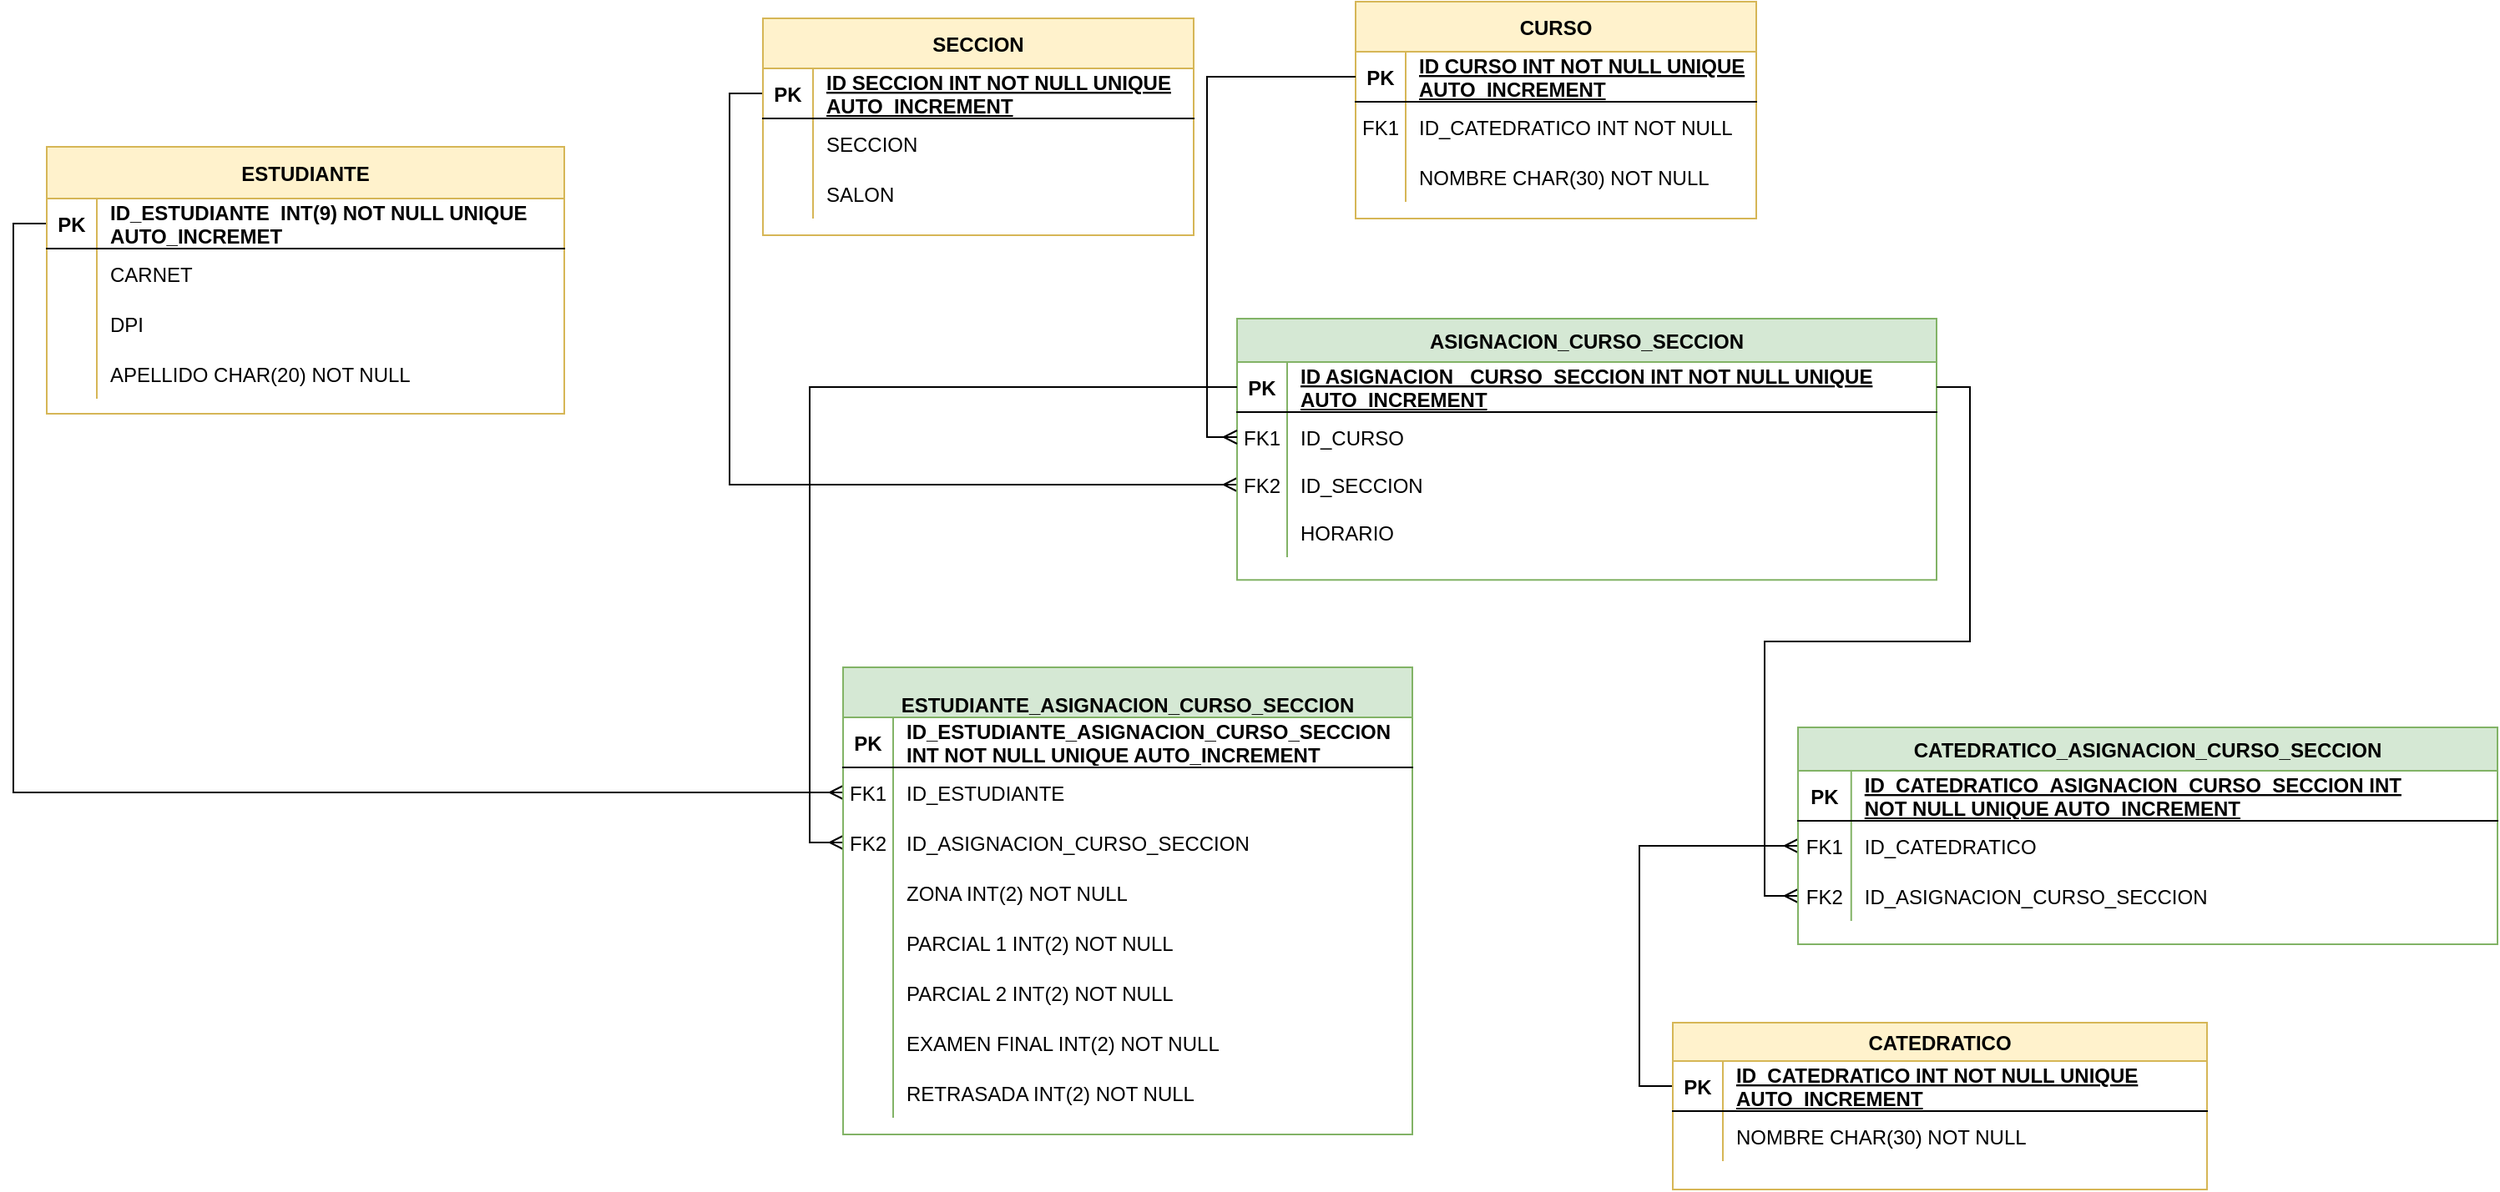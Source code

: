 <mxfile version="13.7.7" type="github">
  <diagram id="R2lEEEUBdFMjLlhIrx00" name="Page-1">
    <mxGraphModel dx="2473" dy="1344" grid="0" gridSize="10" guides="1" tooltips="1" connect="1" arrows="1" fold="1" page="0" pageScale="1" pageWidth="850" pageHeight="1100" math="0" shadow="0" extFonts="Permanent Marker^https://fonts.googleapis.com/css?family=Permanent+Marker">
      <root>
        <mxCell id="0" />
        <mxCell id="1" parent="0" />
        <mxCell id="nnJnn2oJ8_Mi61VkBBYr-40" style="edgeStyle=orthogonalEdgeStyle;rounded=0;orthogonalLoop=1;jettySize=auto;html=1;exitX=0;exitY=0.5;exitDx=0;exitDy=0;endArrow=ERmany;endFill=0;" edge="1" parent="1" source="nnJnn2oJ8_Mi61VkBBYr-3" target="nnJnn2oJ8_Mi61VkBBYr-19">
          <mxGeometry relative="1" as="geometry">
            <mxPoint x="46" y="100" as="targetPoint" />
          </mxGeometry>
        </mxCell>
        <mxCell id="nnJnn2oJ8_Mi61VkBBYr-12" value="ASIGNACION_CURSO_SECCION" style="shape=table;startSize=26;container=1;collapsible=1;childLayout=tableLayout;fixedRows=1;rowLines=0;fontStyle=1;align=center;resizeLast=1;fillColor=#d5e8d4;strokeColor=#82b366;" vertex="1" parent="1">
          <mxGeometry x="305" y="47" width="419" height="156.647" as="geometry" />
        </mxCell>
        <mxCell id="nnJnn2oJ8_Mi61VkBBYr-13" value="" style="shape=partialRectangle;collapsible=0;dropTarget=0;pointerEvents=0;fillColor=none;points=[[0,0.5],[1,0.5]];portConstraint=eastwest;top=0;left=0;right=0;bottom=1;" vertex="1" parent="nnJnn2oJ8_Mi61VkBBYr-12">
          <mxGeometry y="26" width="419" height="30" as="geometry" />
        </mxCell>
        <mxCell id="nnJnn2oJ8_Mi61VkBBYr-14" value="PK" style="shape=partialRectangle;overflow=hidden;connectable=0;fillColor=none;top=0;left=0;bottom=0;right=0;fontStyle=1;" vertex="1" parent="nnJnn2oJ8_Mi61VkBBYr-13">
          <mxGeometry width="30" height="30" as="geometry" />
        </mxCell>
        <mxCell id="nnJnn2oJ8_Mi61VkBBYr-15" value="ID ASIGNACION _CURSO_SECCION INT NOT NULL UNIQUE&#xa;AUTO_INCREMENT" style="shape=partialRectangle;overflow=hidden;connectable=0;fillColor=none;top=0;left=0;bottom=0;right=0;align=left;spacingLeft=6;fontStyle=5;" vertex="1" parent="nnJnn2oJ8_Mi61VkBBYr-13">
          <mxGeometry x="30" width="389" height="30" as="geometry" />
        </mxCell>
        <mxCell id="nnJnn2oJ8_Mi61VkBBYr-16" value="" style="shape=partialRectangle;collapsible=0;dropTarget=0;pointerEvents=0;fillColor=none;points=[[0,0.5],[1,0.5]];portConstraint=eastwest;top=0;left=0;right=0;bottom=0;" vertex="1" parent="nnJnn2oJ8_Mi61VkBBYr-12">
          <mxGeometry y="56" width="419" height="30" as="geometry" />
        </mxCell>
        <mxCell id="nnJnn2oJ8_Mi61VkBBYr-17" value="FK1" style="shape=partialRectangle;overflow=hidden;connectable=0;fillColor=none;top=0;left=0;bottom=0;right=0;" vertex="1" parent="nnJnn2oJ8_Mi61VkBBYr-16">
          <mxGeometry width="30" height="30" as="geometry" />
        </mxCell>
        <mxCell id="nnJnn2oJ8_Mi61VkBBYr-18" value="ID_CURSO" style="shape=partialRectangle;overflow=hidden;connectable=0;fillColor=none;top=0;left=0;bottom=0;right=0;align=left;spacingLeft=6;" vertex="1" parent="nnJnn2oJ8_Mi61VkBBYr-16">
          <mxGeometry x="30" width="389" height="30" as="geometry" />
        </mxCell>
        <mxCell id="nnJnn2oJ8_Mi61VkBBYr-19" value="" style="shape=partialRectangle;collapsible=0;dropTarget=0;pointerEvents=0;fillColor=none;points=[[0,0.5],[1,0.5]];portConstraint=eastwest;top=0;left=0;right=0;bottom=0;" vertex="1" parent="nnJnn2oJ8_Mi61VkBBYr-12">
          <mxGeometry y="86" width="419" height="27" as="geometry" />
        </mxCell>
        <mxCell id="nnJnn2oJ8_Mi61VkBBYr-20" value="FK2" style="shape=partialRectangle;overflow=hidden;connectable=0;fillColor=none;top=0;left=0;bottom=0;right=0;" vertex="1" parent="nnJnn2oJ8_Mi61VkBBYr-19">
          <mxGeometry width="30" height="27" as="geometry" />
        </mxCell>
        <mxCell id="nnJnn2oJ8_Mi61VkBBYr-21" value="ID_SECCION" style="shape=partialRectangle;overflow=hidden;connectable=0;fillColor=none;top=0;left=0;bottom=0;right=0;align=left;spacingLeft=6;" vertex="1" parent="nnJnn2oJ8_Mi61VkBBYr-19">
          <mxGeometry x="30" width="389" height="27" as="geometry" />
        </mxCell>
        <mxCell id="nnJnn2oJ8_Mi61VkBBYr-23" value="" style="shape=partialRectangle;collapsible=0;dropTarget=0;pointerEvents=0;fillColor=none;points=[[0,0.5],[1,0.5]];portConstraint=eastwest;top=0;left=0;right=0;bottom=0;" vertex="1" parent="nnJnn2oJ8_Mi61VkBBYr-12">
          <mxGeometry y="113" width="419" height="30" as="geometry" />
        </mxCell>
        <mxCell id="nnJnn2oJ8_Mi61VkBBYr-24" value="" style="shape=partialRectangle;overflow=hidden;connectable=0;fillColor=none;top=0;left=0;bottom=0;right=0;" vertex="1" parent="nnJnn2oJ8_Mi61VkBBYr-23">
          <mxGeometry width="30" height="30" as="geometry" />
        </mxCell>
        <mxCell id="nnJnn2oJ8_Mi61VkBBYr-25" value="HORARIO" style="shape=partialRectangle;overflow=hidden;connectable=0;fillColor=none;top=0;left=0;bottom=0;right=0;align=left;spacingLeft=6;" vertex="1" parent="nnJnn2oJ8_Mi61VkBBYr-23">
          <mxGeometry x="30" width="389" height="30" as="geometry" />
        </mxCell>
        <mxCell id="nnJnn2oJ8_Mi61VkBBYr-44" style="edgeStyle=orthogonalEdgeStyle;rounded=0;orthogonalLoop=1;jettySize=auto;html=1;exitX=0;exitY=0.5;exitDx=0;exitDy=0;entryX=0;entryY=0.5;entryDx=0;entryDy=0;endArrow=ERmany;endFill=0;" edge="1" parent="1" source="nnJnn2oJ8_Mi61VkBBYr-13" target="_7SLQa6OJkf3rark8oZv-10">
          <mxGeometry relative="1" as="geometry" />
        </mxCell>
        <mxCell id="nnJnn2oJ8_Mi61VkBBYr-45" style="edgeStyle=orthogonalEdgeStyle;rounded=0;orthogonalLoop=1;jettySize=auto;html=1;exitX=0;exitY=0.5;exitDx=0;exitDy=0;entryX=0;entryY=0.5;entryDx=0;entryDy=0;endArrow=ERmany;endFill=0;" edge="1" parent="1" source="C-vyLk0tnHw3VtMMgP7b-24" target="_7SLQa6OJkf3rark8oZv-7">
          <mxGeometry relative="1" as="geometry" />
        </mxCell>
        <mxCell id="C-vyLk0tnHw3VtMMgP7b-2" value="CURSO" style="shape=table;startSize=30;container=1;collapsible=1;childLayout=tableLayout;fixedRows=1;rowLines=0;fontStyle=1;align=center;resizeLast=1;fillColor=#fff2cc;strokeColor=#d6b656;" parent="1" vertex="1">
          <mxGeometry x="376" y="-143" width="240" height="130" as="geometry" />
        </mxCell>
        <mxCell id="C-vyLk0tnHw3VtMMgP7b-3" value="" style="shape=partialRectangle;collapsible=0;dropTarget=0;pointerEvents=0;fillColor=none;points=[[0,0.5],[1,0.5]];portConstraint=eastwest;top=0;left=0;right=0;bottom=1;" parent="C-vyLk0tnHw3VtMMgP7b-2" vertex="1">
          <mxGeometry y="30" width="240" height="30" as="geometry" />
        </mxCell>
        <mxCell id="C-vyLk0tnHw3VtMMgP7b-4" value="PK" style="shape=partialRectangle;overflow=hidden;connectable=0;fillColor=none;top=0;left=0;bottom=0;right=0;fontStyle=1;" parent="C-vyLk0tnHw3VtMMgP7b-3" vertex="1">
          <mxGeometry width="30" height="30" as="geometry" />
        </mxCell>
        <mxCell id="C-vyLk0tnHw3VtMMgP7b-5" value="ID CURSO INT NOT NULL UNIQUE&#xa;AUTO_INCREMENT" style="shape=partialRectangle;overflow=hidden;connectable=0;fillColor=none;top=0;left=0;bottom=0;right=0;align=left;spacingLeft=6;fontStyle=5;" parent="C-vyLk0tnHw3VtMMgP7b-3" vertex="1">
          <mxGeometry x="30" width="210" height="30" as="geometry" />
        </mxCell>
        <mxCell id="C-vyLk0tnHw3VtMMgP7b-6" value="" style="shape=partialRectangle;collapsible=0;dropTarget=0;pointerEvents=0;fillColor=none;points=[[0,0.5],[1,0.5]];portConstraint=eastwest;top=0;left=0;right=0;bottom=0;" parent="C-vyLk0tnHw3VtMMgP7b-2" vertex="1">
          <mxGeometry y="60" width="240" height="30" as="geometry" />
        </mxCell>
        <mxCell id="C-vyLk0tnHw3VtMMgP7b-7" value="FK1" style="shape=partialRectangle;overflow=hidden;connectable=0;fillColor=none;top=0;left=0;bottom=0;right=0;" parent="C-vyLk0tnHw3VtMMgP7b-6" vertex="1">
          <mxGeometry width="30" height="30" as="geometry" />
        </mxCell>
        <mxCell id="C-vyLk0tnHw3VtMMgP7b-8" value="ID_CATEDRATICO INT NOT NULL" style="shape=partialRectangle;overflow=hidden;connectable=0;fillColor=none;top=0;left=0;bottom=0;right=0;align=left;spacingLeft=6;" parent="C-vyLk0tnHw3VtMMgP7b-6" vertex="1">
          <mxGeometry x="30" width="210" height="30" as="geometry" />
        </mxCell>
        <mxCell id="C-vyLk0tnHw3VtMMgP7b-9" value="" style="shape=partialRectangle;collapsible=0;dropTarget=0;pointerEvents=0;fillColor=none;points=[[0,0.5],[1,0.5]];portConstraint=eastwest;top=0;left=0;right=0;bottom=0;" parent="C-vyLk0tnHw3VtMMgP7b-2" vertex="1">
          <mxGeometry y="90" width="240" height="30" as="geometry" />
        </mxCell>
        <mxCell id="C-vyLk0tnHw3VtMMgP7b-10" value="" style="shape=partialRectangle;overflow=hidden;connectable=0;fillColor=none;top=0;left=0;bottom=0;right=0;" parent="C-vyLk0tnHw3VtMMgP7b-9" vertex="1">
          <mxGeometry width="30" height="30" as="geometry" />
        </mxCell>
        <mxCell id="C-vyLk0tnHw3VtMMgP7b-11" value="NOMBRE CHAR(30) NOT NULL" style="shape=partialRectangle;overflow=hidden;connectable=0;fillColor=none;top=0;left=0;bottom=0;right=0;align=left;spacingLeft=6;" parent="C-vyLk0tnHw3VtMMgP7b-9" vertex="1">
          <mxGeometry x="30" width="210" height="30" as="geometry" />
        </mxCell>
        <mxCell id="nnJnn2oJ8_Mi61VkBBYr-49" style="edgeStyle=orthogonalEdgeStyle;rounded=0;orthogonalLoop=1;jettySize=auto;html=1;exitX=0;exitY=0.5;exitDx=0;exitDy=0;entryX=0;entryY=0.5;entryDx=0;entryDy=0;endArrow=ERmany;endFill=0;" edge="1" parent="1" source="C-vyLk0tnHw3VtMMgP7b-3" target="nnJnn2oJ8_Mi61VkBBYr-16">
          <mxGeometry relative="1" as="geometry">
            <Array as="points">
              <mxPoint x="287" y="-98" />
              <mxPoint x="287" y="118" />
            </Array>
          </mxGeometry>
        </mxCell>
        <mxCell id="nnJnn2oJ8_Mi61VkBBYr-2" value="SECCION" style="shape=table;startSize=30;container=1;collapsible=1;childLayout=tableLayout;fixedRows=1;rowLines=0;fontStyle=1;align=center;resizeLast=1;fillColor=#fff2cc;strokeColor=#d6b656;" vertex="1" parent="1">
          <mxGeometry x="21" y="-133" width="258" height="130" as="geometry" />
        </mxCell>
        <mxCell id="nnJnn2oJ8_Mi61VkBBYr-3" value="" style="shape=partialRectangle;collapsible=0;dropTarget=0;pointerEvents=0;fillColor=none;points=[[0,0.5],[1,0.5]];portConstraint=eastwest;top=0;left=0;right=0;bottom=1;" vertex="1" parent="nnJnn2oJ8_Mi61VkBBYr-2">
          <mxGeometry y="30" width="258" height="30" as="geometry" />
        </mxCell>
        <mxCell id="nnJnn2oJ8_Mi61VkBBYr-4" value="PK" style="shape=partialRectangle;overflow=hidden;connectable=0;fillColor=none;top=0;left=0;bottom=0;right=0;fontStyle=1;" vertex="1" parent="nnJnn2oJ8_Mi61VkBBYr-3">
          <mxGeometry width="30" height="30" as="geometry" />
        </mxCell>
        <mxCell id="nnJnn2oJ8_Mi61VkBBYr-5" value="ID SECCION INT NOT NULL UNIQUE&#xa;AUTO_INCREMENT" style="shape=partialRectangle;overflow=hidden;connectable=0;fillColor=none;top=0;left=0;bottom=0;right=0;align=left;spacingLeft=6;fontStyle=5;" vertex="1" parent="nnJnn2oJ8_Mi61VkBBYr-3">
          <mxGeometry x="30" width="228" height="30" as="geometry" />
        </mxCell>
        <mxCell id="nnJnn2oJ8_Mi61VkBBYr-6" value="" style="shape=partialRectangle;collapsible=0;dropTarget=0;pointerEvents=0;fillColor=none;points=[[0,0.5],[1,0.5]];portConstraint=eastwest;top=0;left=0;right=0;bottom=0;" vertex="1" parent="nnJnn2oJ8_Mi61VkBBYr-2">
          <mxGeometry y="60" width="258" height="30" as="geometry" />
        </mxCell>
        <mxCell id="nnJnn2oJ8_Mi61VkBBYr-7" value="" style="shape=partialRectangle;overflow=hidden;connectable=0;fillColor=none;top=0;left=0;bottom=0;right=0;" vertex="1" parent="nnJnn2oJ8_Mi61VkBBYr-6">
          <mxGeometry width="30" height="30" as="geometry" />
        </mxCell>
        <mxCell id="nnJnn2oJ8_Mi61VkBBYr-8" value="SECCION" style="shape=partialRectangle;overflow=hidden;connectable=0;fillColor=none;top=0;left=0;bottom=0;right=0;align=left;spacingLeft=6;" vertex="1" parent="nnJnn2oJ8_Mi61VkBBYr-6">
          <mxGeometry x="30" width="228" height="30" as="geometry" />
        </mxCell>
        <mxCell id="nnJnn2oJ8_Mi61VkBBYr-9" value="" style="shape=partialRectangle;collapsible=0;dropTarget=0;pointerEvents=0;fillColor=none;points=[[0,0.5],[1,0.5]];portConstraint=eastwest;top=0;left=0;right=0;bottom=0;" vertex="1" parent="nnJnn2oJ8_Mi61VkBBYr-2">
          <mxGeometry y="90" width="258" height="30" as="geometry" />
        </mxCell>
        <mxCell id="nnJnn2oJ8_Mi61VkBBYr-10" value="" style="shape=partialRectangle;overflow=hidden;connectable=0;fillColor=none;top=0;left=0;bottom=0;right=0;" vertex="1" parent="nnJnn2oJ8_Mi61VkBBYr-9">
          <mxGeometry width="30" height="30" as="geometry" />
        </mxCell>
        <mxCell id="nnJnn2oJ8_Mi61VkBBYr-11" value="SALON" style="shape=partialRectangle;overflow=hidden;connectable=0;fillColor=none;top=0;left=0;bottom=0;right=0;align=left;spacingLeft=6;" vertex="1" parent="nnJnn2oJ8_Mi61VkBBYr-9">
          <mxGeometry x="30" width="228" height="30" as="geometry" />
        </mxCell>
        <mxCell id="_7SLQa6OJkf3rark8oZv-3" value="&#xa;  ESTUDIANTE_ASIGNACION_CURSO_SECCION" style="shape=table;startSize=30;container=1;collapsible=1;childLayout=tableLayout;fixedRows=1;rowLines=0;fontStyle=1;align=center;resizeLast=1;fillColor=#d5e8d4;strokeColor=#82b366;" parent="1" vertex="1">
          <mxGeometry x="69" y="256" width="341" height="280" as="geometry" />
        </mxCell>
        <mxCell id="_7SLQa6OJkf3rark8oZv-4" value="" style="shape=partialRectangle;collapsible=0;dropTarget=0;pointerEvents=0;fillColor=none;points=[[0,0.5],[1,0.5]];portConstraint=eastwest;top=0;left=0;right=0;bottom=1;" parent="_7SLQa6OJkf3rark8oZv-3" vertex="1">
          <mxGeometry y="30" width="341" height="30" as="geometry" />
        </mxCell>
        <mxCell id="_7SLQa6OJkf3rark8oZv-5" value="PK" style="shape=partialRectangle;overflow=hidden;connectable=0;fillColor=none;top=0;left=0;bottom=0;right=0;fontStyle=1;" parent="_7SLQa6OJkf3rark8oZv-4" vertex="1">
          <mxGeometry width="30" height="30" as="geometry" />
        </mxCell>
        <mxCell id="_7SLQa6OJkf3rark8oZv-6" value="ID_ESTUDIANTE_ASIGNACION_CURSO_SECCION &#xa;INT NOT NULL UNIQUE AUTO_INCREMENT" style="shape=partialRectangle;overflow=hidden;connectable=0;fillColor=none;top=0;left=0;bottom=0;right=0;align=left;spacingLeft=6;fontStyle=1;" parent="_7SLQa6OJkf3rark8oZv-4" vertex="1">
          <mxGeometry x="30" width="311" height="30" as="geometry" />
        </mxCell>
        <mxCell id="_7SLQa6OJkf3rark8oZv-7" value="" style="shape=partialRectangle;collapsible=0;dropTarget=0;pointerEvents=0;fillColor=none;points=[[0,0.5],[1,0.5]];portConstraint=eastwest;top=0;left=0;right=0;bottom=0;" parent="_7SLQa6OJkf3rark8oZv-3" vertex="1">
          <mxGeometry y="60" width="341" height="30" as="geometry" />
        </mxCell>
        <mxCell id="_7SLQa6OJkf3rark8oZv-8" value="FK1" style="shape=partialRectangle;overflow=hidden;connectable=0;fillColor=none;top=0;left=0;bottom=0;right=0;" parent="_7SLQa6OJkf3rark8oZv-7" vertex="1">
          <mxGeometry width="30" height="30" as="geometry" />
        </mxCell>
        <mxCell id="_7SLQa6OJkf3rark8oZv-9" value="ID_ESTUDIANTE" style="shape=partialRectangle;overflow=hidden;connectable=0;fillColor=none;top=0;left=0;bottom=0;right=0;align=left;spacingLeft=6;" parent="_7SLQa6OJkf3rark8oZv-7" vertex="1">
          <mxGeometry x="30" width="311" height="30" as="geometry" />
        </mxCell>
        <mxCell id="_7SLQa6OJkf3rark8oZv-10" value="" style="shape=partialRectangle;collapsible=0;dropTarget=0;pointerEvents=0;fillColor=none;points=[[0,0.5],[1,0.5]];portConstraint=eastwest;top=0;left=0;right=0;bottom=0;" parent="_7SLQa6OJkf3rark8oZv-3" vertex="1">
          <mxGeometry y="90" width="341" height="30" as="geometry" />
        </mxCell>
        <mxCell id="_7SLQa6OJkf3rark8oZv-11" value="FK2" style="shape=partialRectangle;overflow=hidden;connectable=0;fillColor=none;top=0;left=0;bottom=0;right=0;" parent="_7SLQa6OJkf3rark8oZv-10" vertex="1">
          <mxGeometry width="30" height="30" as="geometry" />
        </mxCell>
        <mxCell id="_7SLQa6OJkf3rark8oZv-12" value="ID_ASIGNACION_CURSO_SECCION" style="shape=partialRectangle;overflow=hidden;connectable=0;fillColor=none;top=0;left=0;bottom=0;right=0;align=left;spacingLeft=6;" parent="_7SLQa6OJkf3rark8oZv-10" vertex="1">
          <mxGeometry x="30" width="311" height="30" as="geometry" />
        </mxCell>
        <mxCell id="_7SLQa6OJkf3rark8oZv-13" value="" style="shape=partialRectangle;collapsible=0;dropTarget=0;pointerEvents=0;fillColor=none;points=[[0,0.5],[1,0.5]];portConstraint=eastwest;top=0;left=0;right=0;bottom=0;" parent="_7SLQa6OJkf3rark8oZv-3" vertex="1">
          <mxGeometry y="120" width="341" height="30" as="geometry" />
        </mxCell>
        <mxCell id="_7SLQa6OJkf3rark8oZv-14" value="&#xa;&#xa;" style="shape=partialRectangle;overflow=hidden;connectable=0;fillColor=none;top=0;left=0;bottom=0;right=0;" parent="_7SLQa6OJkf3rark8oZv-13" vertex="1">
          <mxGeometry width="30" height="30" as="geometry" />
        </mxCell>
        <mxCell id="_7SLQa6OJkf3rark8oZv-15" value="ZONA INT(2) NOT NULL" style="shape=partialRectangle;overflow=hidden;connectable=0;fillColor=none;top=0;left=0;bottom=0;right=0;align=left;spacingLeft=6;" parent="_7SLQa6OJkf3rark8oZv-13" vertex="1">
          <mxGeometry x="30" width="311" height="30" as="geometry" />
        </mxCell>
        <mxCell id="_7SLQa6OJkf3rark8oZv-17" value="" style="shape=partialRectangle;collapsible=0;dropTarget=0;pointerEvents=0;fillColor=none;points=[[0,0.5],[1,0.5]];portConstraint=eastwest;top=0;left=0;right=0;bottom=0;" parent="_7SLQa6OJkf3rark8oZv-3" vertex="1">
          <mxGeometry y="150" width="341" height="30" as="geometry" />
        </mxCell>
        <mxCell id="_7SLQa6OJkf3rark8oZv-18" value="&#xa;&#xa;" style="shape=partialRectangle;overflow=hidden;connectable=0;fillColor=none;top=0;left=0;bottom=0;right=0;" parent="_7SLQa6OJkf3rark8oZv-17" vertex="1">
          <mxGeometry width="30" height="30" as="geometry" />
        </mxCell>
        <mxCell id="_7SLQa6OJkf3rark8oZv-19" value="PARCIAL 1 INT(2) NOT NULL" style="shape=partialRectangle;overflow=hidden;connectable=0;fillColor=none;top=0;left=0;bottom=0;right=0;align=left;spacingLeft=6;" parent="_7SLQa6OJkf3rark8oZv-17" vertex="1">
          <mxGeometry x="30" width="311" height="30" as="geometry" />
        </mxCell>
        <mxCell id="_7SLQa6OJkf3rark8oZv-20" value="" style="shape=partialRectangle;collapsible=0;dropTarget=0;pointerEvents=0;fillColor=none;points=[[0,0.5],[1,0.5]];portConstraint=eastwest;top=0;left=0;right=0;bottom=0;" parent="_7SLQa6OJkf3rark8oZv-3" vertex="1">
          <mxGeometry y="180" width="341" height="30" as="geometry" />
        </mxCell>
        <mxCell id="_7SLQa6OJkf3rark8oZv-21" value="&#xa;&#xa;" style="shape=partialRectangle;overflow=hidden;connectable=0;fillColor=none;top=0;left=0;bottom=0;right=0;" parent="_7SLQa6OJkf3rark8oZv-20" vertex="1">
          <mxGeometry width="30" height="30" as="geometry" />
        </mxCell>
        <mxCell id="_7SLQa6OJkf3rark8oZv-22" value="PARCIAL 2 INT(2) NOT NULL" style="shape=partialRectangle;overflow=hidden;connectable=0;fillColor=none;top=0;left=0;bottom=0;right=0;align=left;spacingLeft=6;" parent="_7SLQa6OJkf3rark8oZv-20" vertex="1">
          <mxGeometry x="30" width="311" height="30" as="geometry" />
        </mxCell>
        <mxCell id="_7SLQa6OJkf3rark8oZv-23" value="" style="shape=partialRectangle;collapsible=0;dropTarget=0;pointerEvents=0;fillColor=none;points=[[0,0.5],[1,0.5]];portConstraint=eastwest;top=0;left=0;right=0;bottom=0;" parent="_7SLQa6OJkf3rark8oZv-3" vertex="1">
          <mxGeometry y="210" width="341" height="30" as="geometry" />
        </mxCell>
        <mxCell id="_7SLQa6OJkf3rark8oZv-24" value="&#xa;&#xa;" style="shape=partialRectangle;overflow=hidden;connectable=0;fillColor=none;top=0;left=0;bottom=0;right=0;" parent="_7SLQa6OJkf3rark8oZv-23" vertex="1">
          <mxGeometry width="30" height="30" as="geometry" />
        </mxCell>
        <mxCell id="_7SLQa6OJkf3rark8oZv-25" value="EXAMEN FINAL INT(2) NOT NULL" style="shape=partialRectangle;overflow=hidden;connectable=0;fillColor=none;top=0;left=0;bottom=0;right=0;align=left;spacingLeft=6;" parent="_7SLQa6OJkf3rark8oZv-23" vertex="1">
          <mxGeometry x="30" width="311" height="30" as="geometry" />
        </mxCell>
        <mxCell id="_7SLQa6OJkf3rark8oZv-26" value="" style="shape=partialRectangle;collapsible=0;dropTarget=0;pointerEvents=0;fillColor=none;points=[[0,0.5],[1,0.5]];portConstraint=eastwest;top=0;left=0;right=0;bottom=0;" parent="_7SLQa6OJkf3rark8oZv-3" vertex="1">
          <mxGeometry y="240" width="341" height="30" as="geometry" />
        </mxCell>
        <mxCell id="_7SLQa6OJkf3rark8oZv-27" value="&#xa;&#xa;" style="shape=partialRectangle;overflow=hidden;connectable=0;fillColor=none;top=0;left=0;bottom=0;right=0;" parent="_7SLQa6OJkf3rark8oZv-26" vertex="1">
          <mxGeometry width="30" height="30" as="geometry" />
        </mxCell>
        <mxCell id="_7SLQa6OJkf3rark8oZv-28" value="RETRASADA INT(2) NOT NULL" style="shape=partialRectangle;overflow=hidden;connectable=0;fillColor=none;top=0;left=0;bottom=0;right=0;align=left;spacingLeft=6;" parent="_7SLQa6OJkf3rark8oZv-26" vertex="1">
          <mxGeometry x="30" width="311" height="30" as="geometry" />
        </mxCell>
        <mxCell id="nnJnn2oJ8_Mi61VkBBYr-51" style="edgeStyle=orthogonalEdgeStyle;rounded=0;orthogonalLoop=1;jettySize=auto;html=1;exitX=0;exitY=0.5;exitDx=0;exitDy=0;entryX=0;entryY=0.5;entryDx=0;entryDy=0;endArrow=ERmany;endFill=0;" edge="1" parent="1" source="C-vyLk0tnHw3VtMMgP7b-14" target="nnJnn2oJ8_Mi61VkBBYr-30">
          <mxGeometry relative="1" as="geometry" />
        </mxCell>
        <mxCell id="C-vyLk0tnHw3VtMMgP7b-13" value="CATEDRATICO" style="shape=table;startSize=23;container=1;collapsible=1;childLayout=tableLayout;fixedRows=1;rowLines=0;fontStyle=1;align=center;resizeLast=1;fillColor=#fff2cc;strokeColor=#d6b656;" parent="1" vertex="1">
          <mxGeometry x="566" y="469" width="320" height="100" as="geometry" />
        </mxCell>
        <mxCell id="C-vyLk0tnHw3VtMMgP7b-14" value="" style="shape=partialRectangle;collapsible=0;dropTarget=0;pointerEvents=0;fillColor=none;points=[[0,0.5],[1,0.5]];portConstraint=eastwest;top=0;left=0;right=0;bottom=1;" parent="C-vyLk0tnHw3VtMMgP7b-13" vertex="1">
          <mxGeometry y="23" width="320" height="30" as="geometry" />
        </mxCell>
        <mxCell id="C-vyLk0tnHw3VtMMgP7b-15" value="PK" style="shape=partialRectangle;overflow=hidden;connectable=0;fillColor=none;top=0;left=0;bottom=0;right=0;fontStyle=1;" parent="C-vyLk0tnHw3VtMMgP7b-14" vertex="1">
          <mxGeometry width="30" height="30" as="geometry" />
        </mxCell>
        <mxCell id="C-vyLk0tnHw3VtMMgP7b-16" value="ID_CATEDRATICO INT NOT NULL UNIQUE&#xa;AUTO_INCREMENT" style="shape=partialRectangle;overflow=hidden;connectable=0;fillColor=none;top=0;left=0;bottom=0;right=0;align=left;spacingLeft=6;fontStyle=5;" parent="C-vyLk0tnHw3VtMMgP7b-14" vertex="1">
          <mxGeometry x="30" width="290" height="30" as="geometry" />
        </mxCell>
        <mxCell id="C-vyLk0tnHw3VtMMgP7b-17" value="" style="shape=partialRectangle;collapsible=0;dropTarget=0;pointerEvents=0;fillColor=none;points=[[0,0.5],[1,0.5]];portConstraint=eastwest;top=0;left=0;right=0;bottom=0;" parent="C-vyLk0tnHw3VtMMgP7b-13" vertex="1">
          <mxGeometry y="53" width="320" height="30" as="geometry" />
        </mxCell>
        <mxCell id="C-vyLk0tnHw3VtMMgP7b-18" value="" style="shape=partialRectangle;overflow=hidden;connectable=0;fillColor=none;top=0;left=0;bottom=0;right=0;" parent="C-vyLk0tnHw3VtMMgP7b-17" vertex="1">
          <mxGeometry width="30" height="30" as="geometry" />
        </mxCell>
        <mxCell id="C-vyLk0tnHw3VtMMgP7b-19" value="NOMBRE CHAR(30) NOT NULL" style="shape=partialRectangle;overflow=hidden;connectable=0;fillColor=none;top=0;left=0;bottom=0;right=0;align=left;spacingLeft=6;" parent="C-vyLk0tnHw3VtMMgP7b-17" vertex="1">
          <mxGeometry x="30" width="290" height="30" as="geometry" />
        </mxCell>
        <mxCell id="nnJnn2oJ8_Mi61VkBBYr-52" style="edgeStyle=orthogonalEdgeStyle;rounded=0;orthogonalLoop=1;jettySize=auto;html=1;exitX=1;exitY=0.5;exitDx=0;exitDy=0;entryX=0;entryY=0.5;entryDx=0;entryDy=0;endArrow=ERmany;endFill=0;" edge="1" parent="1" source="nnJnn2oJ8_Mi61VkBBYr-13" target="nnJnn2oJ8_Mi61VkBBYr-33">
          <mxGeometry relative="1" as="geometry" />
        </mxCell>
        <mxCell id="nnJnn2oJ8_Mi61VkBBYr-26" value="CATEDRATICO_ASIGNACION_CURSO_SECCION" style="shape=table;startSize=26;container=1;collapsible=1;childLayout=tableLayout;fixedRows=1;rowLines=0;fontStyle=1;align=center;resizeLast=1;fillColor=#d5e8d4;strokeColor=#82b366;" vertex="1" parent="1">
          <mxGeometry x="641" y="292" width="419" height="130" as="geometry" />
        </mxCell>
        <mxCell id="nnJnn2oJ8_Mi61VkBBYr-27" value="" style="shape=partialRectangle;collapsible=0;dropTarget=0;pointerEvents=0;fillColor=none;points=[[0,0.5],[1,0.5]];portConstraint=eastwest;top=0;left=0;right=0;bottom=1;" vertex="1" parent="nnJnn2oJ8_Mi61VkBBYr-26">
          <mxGeometry y="26" width="419" height="30" as="geometry" />
        </mxCell>
        <mxCell id="nnJnn2oJ8_Mi61VkBBYr-28" value="PK" style="shape=partialRectangle;overflow=hidden;connectable=0;fillColor=none;top=0;left=0;bottom=0;right=0;fontStyle=1;" vertex="1" parent="nnJnn2oJ8_Mi61VkBBYr-27">
          <mxGeometry width="31.882" height="30" as="geometry" />
        </mxCell>
        <mxCell id="nnJnn2oJ8_Mi61VkBBYr-29" value="ID_CATEDRATICO_ASIGNACION_CURSO_SECCION INT &#xa;NOT NULL UNIQUE AUTO_INCREMENT" style="shape=partialRectangle;overflow=hidden;connectable=0;fillColor=none;top=0;left=0;bottom=0;right=0;align=left;spacingLeft=6;fontStyle=5;" vertex="1" parent="nnJnn2oJ8_Mi61VkBBYr-27">
          <mxGeometry x="31.882" width="387.118" height="30" as="geometry" />
        </mxCell>
        <mxCell id="nnJnn2oJ8_Mi61VkBBYr-30" value="" style="shape=partialRectangle;collapsible=0;dropTarget=0;pointerEvents=0;fillColor=none;points=[[0,0.5],[1,0.5]];portConstraint=eastwest;top=0;left=0;right=0;bottom=0;" vertex="1" parent="nnJnn2oJ8_Mi61VkBBYr-26">
          <mxGeometry y="56" width="419" height="30" as="geometry" />
        </mxCell>
        <mxCell id="nnJnn2oJ8_Mi61VkBBYr-31" value="FK1" style="shape=partialRectangle;overflow=hidden;connectable=0;fillColor=none;top=0;left=0;bottom=0;right=0;" vertex="1" parent="nnJnn2oJ8_Mi61VkBBYr-30">
          <mxGeometry width="31.882" height="30" as="geometry" />
        </mxCell>
        <mxCell id="nnJnn2oJ8_Mi61VkBBYr-32" value="ID_CATEDRATICO" style="shape=partialRectangle;overflow=hidden;connectable=0;fillColor=none;top=0;left=0;bottom=0;right=0;align=left;spacingLeft=6;" vertex="1" parent="nnJnn2oJ8_Mi61VkBBYr-30">
          <mxGeometry x="31.882" width="387.118" height="30" as="geometry" />
        </mxCell>
        <mxCell id="nnJnn2oJ8_Mi61VkBBYr-33" value="" style="shape=partialRectangle;collapsible=0;dropTarget=0;pointerEvents=0;fillColor=none;points=[[0,0.5],[1,0.5]];portConstraint=eastwest;top=0;left=0;right=0;bottom=0;" vertex="1" parent="nnJnn2oJ8_Mi61VkBBYr-26">
          <mxGeometry y="86" width="419" height="30" as="geometry" />
        </mxCell>
        <mxCell id="nnJnn2oJ8_Mi61VkBBYr-34" value="FK2" style="shape=partialRectangle;overflow=hidden;connectable=0;fillColor=none;top=0;left=0;bottom=0;right=0;" vertex="1" parent="nnJnn2oJ8_Mi61VkBBYr-33">
          <mxGeometry width="31.882" height="30" as="geometry" />
        </mxCell>
        <mxCell id="nnJnn2oJ8_Mi61VkBBYr-35" value="ID_ASIGNACION_CURSO_SECCION" style="shape=partialRectangle;overflow=hidden;connectable=0;fillColor=none;top=0;left=0;bottom=0;right=0;align=left;spacingLeft=6;" vertex="1" parent="nnJnn2oJ8_Mi61VkBBYr-33">
          <mxGeometry x="31.882" width="387.118" height="30" as="geometry" />
        </mxCell>
        <mxCell id="C-vyLk0tnHw3VtMMgP7b-23" value="ESTUDIANTE" style="shape=table;startSize=31;container=1;collapsible=1;childLayout=tableLayout;fixedRows=1;rowLines=0;fontStyle=1;align=center;resizeLast=1;fillColor=#fff2cc;strokeColor=#d6b656;" parent="1" vertex="1">
          <mxGeometry x="-408" y="-56" width="310" height="160" as="geometry" />
        </mxCell>
        <mxCell id="C-vyLk0tnHw3VtMMgP7b-24" value="" style="shape=partialRectangle;collapsible=0;dropTarget=0;pointerEvents=0;fillColor=none;points=[[0,0.5],[1,0.5]];portConstraint=eastwest;top=0;left=0;right=0;bottom=1;" parent="C-vyLk0tnHw3VtMMgP7b-23" vertex="1">
          <mxGeometry y="31" width="310" height="30" as="geometry" />
        </mxCell>
        <mxCell id="C-vyLk0tnHw3VtMMgP7b-25" value="PK" style="shape=partialRectangle;overflow=hidden;connectable=0;fillColor=none;top=0;left=0;bottom=0;right=0;fontStyle=1;" parent="C-vyLk0tnHw3VtMMgP7b-24" vertex="1">
          <mxGeometry width="30" height="30" as="geometry" />
        </mxCell>
        <mxCell id="C-vyLk0tnHw3VtMMgP7b-26" value="ID_ESTUDIANTE  INT(9) NOT NULL UNIQUE&#xa;AUTO_INCREMET" style="shape=partialRectangle;overflow=hidden;connectable=0;fillColor=none;top=0;left=0;bottom=0;right=0;align=left;spacingLeft=6;fontStyle=1;" parent="C-vyLk0tnHw3VtMMgP7b-24" vertex="1">
          <mxGeometry x="30" width="280" height="30" as="geometry" />
        </mxCell>
        <mxCell id="C-vyLk0tnHw3VtMMgP7b-27" value="" style="shape=partialRectangle;collapsible=0;dropTarget=0;pointerEvents=0;fillColor=none;points=[[0,0.5],[1,0.5]];portConstraint=eastwest;top=0;left=0;right=0;bottom=0;" parent="C-vyLk0tnHw3VtMMgP7b-23" vertex="1">
          <mxGeometry y="61" width="310" height="30" as="geometry" />
        </mxCell>
        <mxCell id="C-vyLk0tnHw3VtMMgP7b-28" value="" style="shape=partialRectangle;overflow=hidden;connectable=0;fillColor=none;top=0;left=0;bottom=0;right=0;" parent="C-vyLk0tnHw3VtMMgP7b-27" vertex="1">
          <mxGeometry width="30" height="30" as="geometry" />
        </mxCell>
        <mxCell id="C-vyLk0tnHw3VtMMgP7b-29" value="CARNET" style="shape=partialRectangle;overflow=hidden;connectable=0;fillColor=none;top=0;left=0;bottom=0;right=0;align=left;spacingLeft=6;" parent="C-vyLk0tnHw3VtMMgP7b-27" vertex="1">
          <mxGeometry x="30" width="280" height="30" as="geometry" />
        </mxCell>
        <mxCell id="2rsptkbwco0u7Pz3cuh8-1" value="" style="shape=partialRectangle;collapsible=0;dropTarget=0;pointerEvents=0;fillColor=none;points=[[0,0.5],[1,0.5]];portConstraint=eastwest;top=0;left=0;right=0;bottom=0;" parent="C-vyLk0tnHw3VtMMgP7b-23" vertex="1">
          <mxGeometry y="91" width="310" height="30" as="geometry" />
        </mxCell>
        <mxCell id="2rsptkbwco0u7Pz3cuh8-2" value="&#xa;&#xa;" style="shape=partialRectangle;overflow=hidden;connectable=0;fillColor=none;top=0;left=0;bottom=0;right=0;" parent="2rsptkbwco0u7Pz3cuh8-1" vertex="1">
          <mxGeometry width="30" height="30" as="geometry" />
        </mxCell>
        <mxCell id="2rsptkbwco0u7Pz3cuh8-3" value="DPI" style="shape=partialRectangle;overflow=hidden;connectable=0;fillColor=none;top=0;left=0;bottom=0;right=0;align=left;spacingLeft=6;" parent="2rsptkbwco0u7Pz3cuh8-1" vertex="1">
          <mxGeometry x="30" width="280" height="30" as="geometry" />
        </mxCell>
        <mxCell id="2rsptkbwco0u7Pz3cuh8-4" value="" style="shape=partialRectangle;collapsible=0;dropTarget=0;pointerEvents=0;fillColor=none;points=[[0,0.5],[1,0.5]];portConstraint=eastwest;top=0;left=0;right=0;bottom=0;" parent="C-vyLk0tnHw3VtMMgP7b-23" vertex="1">
          <mxGeometry y="121" width="310" height="30" as="geometry" />
        </mxCell>
        <mxCell id="2rsptkbwco0u7Pz3cuh8-5" value="&#xa;&#xa;" style="shape=partialRectangle;overflow=hidden;connectable=0;fillColor=none;top=0;left=0;bottom=0;right=0;" parent="2rsptkbwco0u7Pz3cuh8-4" vertex="1">
          <mxGeometry width="30" height="30" as="geometry" />
        </mxCell>
        <mxCell id="2rsptkbwco0u7Pz3cuh8-6" value="APELLIDO CHAR(20) NOT NULL" style="shape=partialRectangle;overflow=hidden;connectable=0;fillColor=none;top=0;left=0;bottom=0;right=0;align=left;spacingLeft=6;" parent="2rsptkbwco0u7Pz3cuh8-4" vertex="1">
          <mxGeometry x="30" width="280" height="30" as="geometry" />
        </mxCell>
      </root>
    </mxGraphModel>
  </diagram>
</mxfile>
